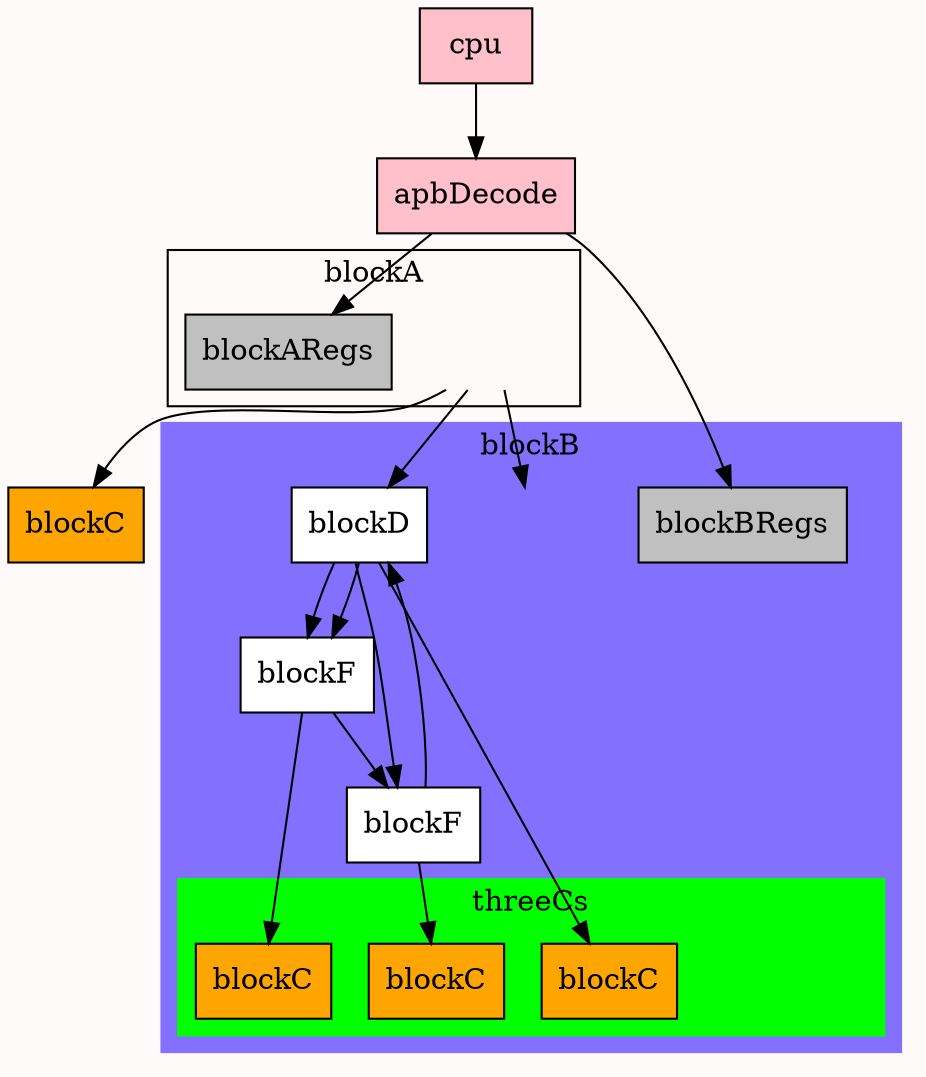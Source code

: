 // Instances Diagram
digraph {
	graph [bgcolor=snow tooltip="uTop/mixed.yaml + depth 3"]
	node [shape=rect]
	"uTop/mixed.yaml.uCPU/mixed.yaml" [label=cpu fillcolor=pink style=filled tooltip="A RISC-V CPU"]
	// uTop/mixed.yaml.uBlockA/mixed.yaml subgraph
	subgraph "cluster_uTop/mixed.yaml.uBlockA/mixed.yaml" {
		graph [color="" label=blockA style="" tooltip="The block named A"]
		"uTop/mixed.yaml.uBlockA/mixed.yaml" [label=blockA style=invis]
		"uTop/mixed.yaml.uBlockA/mixed.yaml.uBlockARegs/mixed.yaml" [label=blockARegs fillcolor=grey style=filled tooltip="The register block inside block A"]
	}
	"uTop/mixed.yaml.uAPBDecode/mixed.yaml" [label=apbDecode fillcolor=pink style=filled tooltip="The block to decode apb addresses"]
	"uTop/mixed.yaml.uBlockC/mixed.yaml" [label=blockC fillcolor=orange style=filled tooltip="The block named C"]
	// uTop/mixed.yaml.uBlockB/mixed.yaml subgraph
	subgraph "cluster_uTop/mixed.yaml.uBlockB/mixed.yaml" {
		graph [color=lightslateblue label=blockB style=filled tooltip="The block named B"]
		"uTop/mixed.yaml.uBlockB/mixed.yaml" [label=blockB style=invis]
		"uTop/mixed.yaml.uBlockB/mixed.yaml.uBlockBRegs/mixed.yaml" [label=blockBRegs fillcolor=grey style=filled tooltip="The register block inside block B"]
		"uTop/mixed.yaml.uBlockB/mixed.yaml.uBlockD/mixed.yaml" [label=blockD fillcolor=white style=filled tooltip="The block named D"]
		"uTop/mixed.yaml.uBlockB/mixed.yaml.uBlockF0/mixed.yaml" [label=blockF fillcolor=white style=filled tooltip="The block named F"]
		"uTop/mixed.yaml.uBlockB/mixed.yaml.uBlockF1/mixed.yaml" [label=blockF fillcolor=white style=filled tooltip="The block named F"]
		// uTop/mixed.yaml.uBlockB/mixed.yaml.uThreeCs/mixed.yaml subgraph
		subgraph "cluster_uTop/mixed.yaml.uBlockB/mixed.yaml.uThreeCs/mixed.yaml" {
			graph [color=green label=threeCs style=filled tooltip="A block that contains three copies of blockC"]
			"uTop/mixed.yaml.uBlockB/mixed.yaml.uThreeCs/mixed.yaml" [label=threeCs style=invis]
			"uTop/mixed.yaml.uBlockB/mixed.yaml.uThreeCs/mixed.yaml.uBlockC0/mixed.yaml" [label=blockC fillcolor=orange style=filled tooltip="The block named C"]
			"uTop/mixed.yaml.uBlockB/mixed.yaml.uThreeCs/mixed.yaml.uBlockC1/mixed.yaml" [label=blockC fillcolor=orange style=filled tooltip="The block named C"]
			"uTop/mixed.yaml.uBlockB/mixed.yaml.uThreeCs/mixed.yaml.uBlockC2/mixed.yaml" [label=blockC fillcolor=orange style=filled tooltip="The block named C"]
		}
	}
	"uTop/mixed.yaml.uBlockA/mixed.yaml" -> "uTop/mixed.yaml.uBlockB/mixed.yaml.uBlockD/mixed.yaml" [tooltip="aStuffIf(aSt, aASt) An interface for A"]
	"uTop/mixed.yaml.uBlockA/mixed.yaml" -> "uTop/mixed.yaml.uBlockC/mixed.yaml" [tooltip="cStuffIf(seeSt) An interface for C"]
	"uTop/mixed.yaml.uCPU/mixed.yaml" -> "uTop/mixed.yaml.uAPBDecode/mixed.yaml" [tooltip="apbReg(apbAddrSt, apbDataSt) CPU access to SoC registers in the design"]
	"uTop/mixed.yaml.uBlockA/mixed.yaml" -> "uTop/mixed.yaml.uBlockB/mixed.yaml" [tooltip="startDone() A start done interface"]
	"uTop/mixed.yaml.uAPBDecode/mixed.yaml" -> "uTop/mixed.yaml.uBlockA/mixed.yaml.uBlockARegs/mixed.yaml" [tooltip="apbReg(apbAddrSt, apbDataSt) CPU access to SoC registers in the design"]
	"uTop/mixed.yaml.uAPBDecode/mixed.yaml" -> "uTop/mixed.yaml.uBlockB/mixed.yaml.uBlockBRegs/mixed.yaml" [tooltip="apbReg(apbAddrSt, apbDataSt) CPU access to SoC registers in the design"]
	"uTop/mixed.yaml.uBlockB/mixed.yaml.uBlockD/mixed.yaml" -> "uTop/mixed.yaml.uBlockB/mixed.yaml.uThreeCs/mixed.yaml.uBlockC0/mixed.yaml" [tooltip="cStuffIf(seeSt) An interface for C"]
	"uTop/mixed.yaml.uBlockB/mixed.yaml.uBlockF0/mixed.yaml" -> "uTop/mixed.yaml.uBlockB/mixed.yaml.uThreeCs/mixed.yaml.uBlockC1/mixed.yaml" [tooltip="cStuffIf(seeSt) An interface for C"]
	"uTop/mixed.yaml.uBlockB/mixed.yaml.uBlockF1/mixed.yaml" -> "uTop/mixed.yaml.uBlockB/mixed.yaml.uThreeCs/mixed.yaml.uBlockC2/mixed.yaml" [tooltip="cStuffIf(seeSt) An interface for C"]
	"uTop/mixed.yaml.uBlockB/mixed.yaml.uBlockD/mixed.yaml" -> "uTop/mixed.yaml.uBlockB/mixed.yaml.uBlockF0/mixed.yaml" [tooltip="dStuffIf(dSt) An interface for D"]
	"uTop/mixed.yaml.uBlockB/mixed.yaml.uBlockD/mixed.yaml" -> "uTop/mixed.yaml.uBlockB/mixed.yaml.uBlockF1/mixed.yaml" [tooltip="dStuffIf(dSt) An interface for D"]
	"uTop/mixed.yaml.uBlockB/mixed.yaml.uBlockD/mixed.yaml" -> "uTop/mixed.yaml.uBlockB/mixed.yaml.uBlockF0/mixed.yaml" [tooltip="dStuffIf(dSt) An interface for D"]
	"uTop/mixed.yaml.uBlockB/mixed.yaml.uBlockF0/mixed.yaml" -> "uTop/mixed.yaml.uBlockB/mixed.yaml.uBlockF1/mixed.yaml" [tooltip="dStuffIf(dSt) An interface for D"]
	"uTop/mixed.yaml.uBlockB/mixed.yaml.uBlockF1/mixed.yaml" -> "uTop/mixed.yaml.uBlockB/mixed.yaml.uBlockD/mixed.yaml" [tooltip="dStuffIf(dSt) An interface for D"]
}
